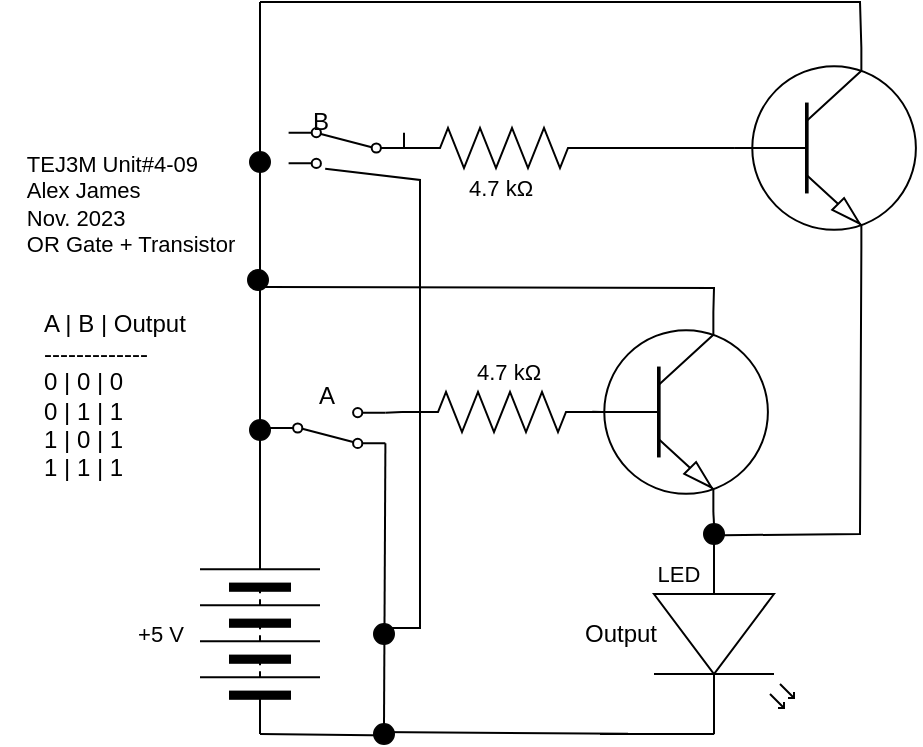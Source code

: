 <mxfile>
    <diagram id="6K2aCtGG5v6xstUJsYja" name="Page-1">
        <mxGraphModel dx="508" dy="339" grid="1" gridSize="10" guides="1" tooltips="1" connect="1" arrows="1" fold="1" page="1" pageScale="1" pageWidth="827" pageHeight="1169" math="0" shadow="0">
            <root>
                <mxCell id="0"/>
                <mxCell id="1" parent="0"/>
                <mxCell id="60" style="edgeStyle=none;shape=connector;rounded=0;html=1;exitX=0.703;exitY=0.945;exitDx=0;exitDy=0;exitPerimeter=0;entryX=0;entryY=0.57;entryDx=0;entryDy=0;entryPerimeter=0;labelBackgroundColor=default;strokeColor=default;fontFamily=Helvetica;fontSize=11;fontColor=default;endArrow=none;endFill=0;startArrow=none;" edge="1" parent="1" source="100" target="63">
                    <mxGeometry relative="1" as="geometry">
                        <mxPoint x="580" y="212" as="sourcePoint"/>
                    </mxGeometry>
                </mxCell>
                <mxCell id="61" value="" style="pointerEvents=1;verticalLabelPosition=bottom;shadow=0;dashed=0;align=center;html=1;verticalAlign=top;shape=mxgraph.electrical.miscellaneous.batteryStack;rotation=-90;" vertex="1" parent="1">
                    <mxGeometry x="180" y="313" width="100" height="60" as="geometry"/>
                </mxCell>
                <mxCell id="62" style="edgeStyle=none;shape=connector;rounded=0;html=1;exitX=1;exitY=0.57;exitDx=0;exitDy=0;exitPerimeter=0;entryX=0;entryY=0.5;entryDx=0;entryDy=0;labelBackgroundColor=default;strokeColor=default;fontFamily=Helvetica;fontSize=11;fontColor=default;endArrow=none;endFill=0;startArrow=none;" edge="1" parent="1" source="69" target="61">
                    <mxGeometry relative="1" as="geometry"/>
                </mxCell>
                <mxCell id="63" value="" style="verticalLabelPosition=bottom;shadow=0;dashed=0;align=center;html=1;verticalAlign=top;shape=mxgraph.electrical.opto_electronics.led_2;pointerEvents=1;rotation=90;" vertex="1" parent="1">
                    <mxGeometry x="412" y="308" width="100" height="70" as="geometry"/>
                </mxCell>
                <mxCell id="64" value="&lt;div style=&quot;text-align: left;&quot;&gt;&lt;span style=&quot;background-color: initial;&quot;&gt;TEJ3M Unit#4-09&lt;/span&gt;&lt;/div&gt;&lt;div style=&quot;text-align: left;&quot;&gt;&lt;span style=&quot;background-color: initial;&quot;&gt;Alex James&lt;/span&gt;&lt;/div&gt;&lt;div style=&quot;text-align: left;&quot;&gt;Nov. 2023&lt;/div&gt;&lt;div style=&quot;text-align: left;&quot;&gt;OR Gate + Transistor&lt;/div&gt;" style="text;html=1;align=center;verticalAlign=middle;resizable=0;points=[];autosize=1;strokeColor=none;fillColor=none;fontSize=11;fontFamily=Helvetica;fontColor=default;" vertex="1" parent="1">
                    <mxGeometry x="100" y="93" width="130" height="70" as="geometry"/>
                </mxCell>
                <mxCell id="65" value="+5 V" style="text;html=1;align=center;verticalAlign=middle;resizable=0;points=[];autosize=1;strokeColor=none;fillColor=none;fontSize=11;fontFamily=Helvetica;fontColor=default;" vertex="1" parent="1">
                    <mxGeometry x="155" y="328" width="50" height="30" as="geometry"/>
                </mxCell>
                <mxCell id="66" value="LED" style="text;html=1;align=center;verticalAlign=middle;resizable=0;points=[];autosize=1;strokeColor=none;fillColor=none;fontSize=11;fontFamily=Helvetica;fontColor=default;" vertex="1" parent="1">
                    <mxGeometry x="418.5" y="298" width="40" height="30" as="geometry"/>
                </mxCell>
                <mxCell id="67" style="edgeStyle=none;rounded=0;html=1;endArrow=none;endFill=0;startArrow=none;" edge="1" parent="1" source="91">
                    <mxGeometry relative="1" as="geometry">
                        <Array as="points"/>
                        <mxPoint x="230" y="290" as="sourcePoint"/>
                        <mxPoint x="230" y="27" as="targetPoint"/>
                    </mxGeometry>
                </mxCell>
                <mxCell id="68" value="" style="edgeStyle=none;shape=connector;rounded=0;html=1;exitX=1;exitY=0.57;exitDx=0;exitDy=0;exitPerimeter=0;entryX=0;entryY=0.5;entryDx=0;entryDy=0;labelBackgroundColor=default;strokeColor=default;fontFamily=Helvetica;fontSize=11;fontColor=default;endArrow=none;endFill=0;startArrow=none;" edge="1" parent="1">
                    <mxGeometry relative="1" as="geometry">
                        <mxPoint x="414.0" y="392.91" as="sourcePoint"/>
                        <mxPoint x="287" y="392" as="targetPoint"/>
                    </mxGeometry>
                </mxCell>
                <mxCell id="69" value="" style="ellipse;whiteSpace=wrap;html=1;aspect=fixed;strokeColor=#030303;fillColor=#000000;" vertex="1" parent="1">
                    <mxGeometry x="287" y="388" width="10" height="10" as="geometry"/>
                </mxCell>
                <mxCell id="70" value="A | B | Output&lt;br&gt;-------------&lt;br&gt;0 | 0 | 0&lt;br&gt;0 | 1 | 1&lt;br&gt;1 | 0 | 1&lt;br&gt;1 | 1 | 1" style="text;html=1;align=left;verticalAlign=middle;resizable=0;points=[];autosize=1;strokeColor=none;fillColor=none;" vertex="1" parent="1">
                    <mxGeometry x="120" y="174" width="90" height="100" as="geometry"/>
                </mxCell>
                <mxCell id="71" value="A" style="text;html=1;align=center;verticalAlign=middle;resizable=0;points=[];autosize=1;strokeColor=none;fillColor=none;" vertex="1" parent="1">
                    <mxGeometry x="248" y="209" width="30" height="30" as="geometry"/>
                </mxCell>
                <mxCell id="72" value="Output" style="text;html=1;align=center;verticalAlign=middle;resizable=0;points=[];autosize=1;strokeColor=none;fillColor=none;" vertex="1" parent="1">
                    <mxGeometry x="380" y="328" width="60" height="30" as="geometry"/>
                </mxCell>
                <mxCell id="73" style="edgeStyle=none;shape=connector;rounded=0;html=1;labelBackgroundColor=default;strokeColor=default;fontFamily=Helvetica;fontSize=11;fontColor=default;endArrow=none;endFill=0;" edge="1" parent="1">
                    <mxGeometry relative="1" as="geometry">
                        <mxPoint x="230" y="27" as="targetPoint"/>
                        <mxPoint x="490" y="27" as="sourcePoint"/>
                    </mxGeometry>
                </mxCell>
                <mxCell id="74" style="edgeStyle=none;html=1;exitX=0.7;exitY=0;exitDx=0;exitDy=0;exitPerimeter=0;entryX=1;entryY=1;entryDx=0;entryDy=0;endArrow=none;endFill=0;rounded=0;" edge="1" parent="1" source="75" target="97">
                    <mxGeometry relative="1" as="geometry">
                        <Array as="points">
                            <mxPoint x="457" y="170"/>
                        </Array>
                    </mxGeometry>
                </mxCell>
                <mxCell id="75" value="" style="verticalLabelPosition=bottom;shadow=0;dashed=0;align=center;html=1;verticalAlign=top;shape=mxgraph.electrical.transistors.npn_transistor_1;" vertex="1" parent="1">
                    <mxGeometry x="391" y="182" width="95" height="100" as="geometry"/>
                </mxCell>
                <mxCell id="76" style="edgeStyle=none;shape=connector;rounded=0;html=1;exitX=1;exitY=0.5;exitDx=0;exitDy=0;exitPerimeter=0;entryX=1;entryY=0.12;entryDx=0;entryDy=0;labelBackgroundColor=default;strokeColor=default;fontFamily=Helvetica;fontSize=11;fontColor=default;endArrow=none;endFill=0;" edge="1" parent="1" source="78" target="81">
                    <mxGeometry relative="1" as="geometry">
                        <Array as="points"/>
                    </mxGeometry>
                </mxCell>
                <mxCell id="77" style="edgeStyle=none;html=1;exitX=0;exitY=0.5;exitDx=0;exitDy=0;exitPerimeter=0;entryX=0.034;entryY=0.499;entryDx=0;entryDy=0;entryPerimeter=0;endArrow=none;endFill=0;rounded=0;" edge="1" parent="1" source="78" target="75">
                    <mxGeometry relative="1" as="geometry"/>
                </mxCell>
                <mxCell id="78" value="" style="pointerEvents=1;verticalLabelPosition=bottom;shadow=0;dashed=0;align=center;html=1;verticalAlign=top;shape=mxgraph.electrical.resistors.resistor_2;rotation=-180;" vertex="1" parent="1">
                    <mxGeometry x="301" y="222" width="100" height="20" as="geometry"/>
                </mxCell>
                <mxCell id="79" value="4.7 kΩ" style="text;html=1;align=center;verticalAlign=middle;resizable=0;points=[];autosize=1;strokeColor=none;fillColor=none;fontSize=11;fontFamily=Helvetica;fontColor=default;" vertex="1" parent="1">
                    <mxGeometry x="324" y="197" width="60" height="30" as="geometry"/>
                </mxCell>
                <mxCell id="80" style="edgeStyle=none;shape=connector;rounded=0;html=1;exitX=1;exitY=0.88;exitDx=0;exitDy=0;entryX=0.5;entryY=0;entryDx=0;entryDy=0;labelBackgroundColor=default;strokeColor=default;fontFamily=Helvetica;fontSize=11;fontColor=default;endArrow=none;endFill=0;" edge="1" parent="1" source="81" target="69">
                    <mxGeometry relative="1" as="geometry"/>
                </mxCell>
                <mxCell id="81" value="" style="shape=mxgraph.electrical.electro-mechanical.twoWaySwitch;aspect=fixed;elSwitchState=2;rotation=0;flipV=1;flipH=0;" vertex="1" parent="1">
                    <mxGeometry x="235" y="230" width="57.7" height="20" as="geometry"/>
                </mxCell>
                <mxCell id="82" value="" style="edgeStyle=none;shape=connector;rounded=0;html=1;exitX=1;exitY=0.57;exitDx=0;exitDy=0;exitPerimeter=0;labelBackgroundColor=default;strokeColor=default;fontFamily=Helvetica;fontSize=11;fontColor=default;endArrow=none;endFill=0;" edge="1" parent="1" source="63">
                    <mxGeometry relative="1" as="geometry">
                        <mxPoint x="490.1" y="395" as="sourcePoint"/>
                        <mxPoint x="400" y="393" as="targetPoint"/>
                    </mxGeometry>
                </mxCell>
                <mxCell id="83" style="edgeStyle=none;rounded=0;html=1;exitX=0.7;exitY=1;exitDx=0;exitDy=0;exitPerimeter=0;entryX=0;entryY=0.57;entryDx=0;entryDy=0;entryPerimeter=0;endArrow=none;endFill=0;startArrow=none;" edge="1" parent="1" source="100" target="63">
                    <mxGeometry relative="1" as="geometry">
                        <mxPoint x="532.682" y="150" as="sourcePoint"/>
                        <mxPoint x="457.1" y="393" as="targetPoint"/>
                        <Array as="points"/>
                    </mxGeometry>
                </mxCell>
                <mxCell id="84" style="edgeStyle=none;rounded=0;html=1;exitX=0.7;exitY=0;exitDx=0;exitDy=0;exitPerimeter=0;endArrow=none;endFill=0;" edge="1" parent="1" source="85">
                    <mxGeometry relative="1" as="geometry">
                        <mxPoint x="490" y="27" as="targetPoint"/>
                        <mxPoint x="528.682" y="47.0" as="sourcePoint"/>
                        <Array as="points">
                            <mxPoint x="530" y="27"/>
                        </Array>
                    </mxGeometry>
                </mxCell>
                <mxCell id="85" value="" style="verticalLabelPosition=bottom;shadow=0;dashed=0;align=center;html=1;verticalAlign=top;shape=mxgraph.electrical.transistors.npn_transistor_1;" vertex="1" parent="1">
                    <mxGeometry x="465" y="50" width="95" height="100" as="geometry"/>
                </mxCell>
                <mxCell id="86" style="edgeStyle=none;shape=connector;rounded=0;html=1;exitX=1;exitY=0.5;exitDx=0;exitDy=0;exitPerimeter=0;entryX=1;entryY=0.12;entryDx=0;entryDy=0;labelBackgroundColor=default;strokeColor=default;fontFamily=Helvetica;fontSize=11;fontColor=default;endArrow=none;endFill=0;" edge="1" parent="1" source="88" target="90">
                    <mxGeometry relative="1" as="geometry"/>
                </mxCell>
                <mxCell id="87" style="edgeStyle=none;shape=connector;rounded=0;html=1;exitX=0;exitY=0.5;exitDx=0;exitDy=0;exitPerimeter=0;entryX=0;entryY=0.5;entryDx=0;entryDy=0;entryPerimeter=0;labelBackgroundColor=default;strokeColor=default;fontFamily=Helvetica;fontSize=11;fontColor=default;endArrow=none;endFill=0;" edge="1" parent="1" source="88" target="85">
                    <mxGeometry relative="1" as="geometry"/>
                </mxCell>
                <mxCell id="88" value="" style="pointerEvents=1;verticalLabelPosition=bottom;shadow=0;dashed=0;align=center;html=1;verticalAlign=top;shape=mxgraph.electrical.resistors.resistor_2;rotation=-180;" vertex="1" parent="1">
                    <mxGeometry x="302" y="90" width="100" height="20" as="geometry"/>
                </mxCell>
                <mxCell id="89" style="edgeStyle=none;shape=connector;rounded=0;html=1;exitX=0.683;exitY=1.017;exitDx=0;exitDy=0;labelBackgroundColor=default;strokeColor=default;fontFamily=Helvetica;fontSize=11;fontColor=default;endArrow=none;endFill=0;exitPerimeter=0;" edge="1" parent="1" source="90">
                    <mxGeometry relative="1" as="geometry">
                        <mxPoint x="290" y="340" as="targetPoint"/>
                        <Array as="points">
                            <mxPoint x="310" y="116"/>
                            <mxPoint x="310" y="340"/>
                        </Array>
                    </mxGeometry>
                </mxCell>
                <mxCell id="90" value="" style="shape=mxgraph.electrical.electro-mechanical.twoWaySwitch;aspect=fixed;elSwitchState=2;rotation=0;flipV=0;flipH=1;" vertex="1" parent="1">
                    <mxGeometry x="244.3" y="90" width="57.7" height="20" as="geometry"/>
                </mxCell>
                <mxCell id="91" value="" style="ellipse;whiteSpace=wrap;html=1;aspect=fixed;strokeColor=#030303;fillColor=#000000;" vertex="1" parent="1">
                    <mxGeometry x="225" y="102" width="10" height="10" as="geometry"/>
                </mxCell>
                <mxCell id="92" value="" style="edgeStyle=none;rounded=0;html=1;endArrow=none;endFill=0;startArrow=none;entryX=0.5;entryY=1;entryDx=0;entryDy=0;" edge="1" parent="1" target="91">
                    <mxGeometry relative="1" as="geometry">
                        <Array as="points"/>
                        <mxPoint x="230" y="293" as="sourcePoint"/>
                        <mxPoint x="230" y="115" as="targetPoint"/>
                    </mxGeometry>
                </mxCell>
                <mxCell id="93" value="B" style="text;html=1;align=center;verticalAlign=middle;resizable=0;points=[];autosize=1;strokeColor=none;fillColor=none;flipV=1;" vertex="1" parent="1">
                    <mxGeometry x="245.15" y="72" width="30" height="30" as="geometry"/>
                </mxCell>
                <mxCell id="94" value="4.7 kΩ" style="text;html=1;align=center;verticalAlign=middle;resizable=0;points=[];autosize=1;strokeColor=none;fillColor=none;fontSize=11;fontFamily=Helvetica;fontColor=default;" vertex="1" parent="1">
                    <mxGeometry x="320" y="105" width="60" height="30" as="geometry"/>
                </mxCell>
                <mxCell id="95" value="" style="ellipse;whiteSpace=wrap;html=1;aspect=fixed;strokeColor=#030303;fillColor=#000000;" vertex="1" parent="1">
                    <mxGeometry x="287" y="338" width="10" height="10" as="geometry"/>
                </mxCell>
                <mxCell id="96" value="" style="ellipse;whiteSpace=wrap;html=1;aspect=fixed;strokeColor=#030303;fillColor=#000000;" vertex="1" parent="1">
                    <mxGeometry x="225" y="236" width="10" height="10" as="geometry"/>
                </mxCell>
                <mxCell id="97" value="" style="ellipse;whiteSpace=wrap;html=1;aspect=fixed;strokeColor=#030303;fillColor=#000000;" vertex="1" parent="1">
                    <mxGeometry x="224" y="161" width="10" height="10" as="geometry"/>
                </mxCell>
                <mxCell id="98" value="" style="edgeStyle=none;rounded=0;html=1;exitX=0.7;exitY=1;exitDx=0;exitDy=0;exitPerimeter=0;entryX=0;entryY=0.57;entryDx=0;entryDy=0;entryPerimeter=0;endArrow=none;endFill=0;" edge="1" parent="1" source="85" target="100">
                    <mxGeometry relative="1" as="geometry">
                        <mxPoint x="530.682" y="150" as="sourcePoint"/>
                        <mxPoint x="457.1" y="293" as="targetPoint"/>
                        <Array as="points">
                            <mxPoint x="530" y="293"/>
                        </Array>
                    </mxGeometry>
                </mxCell>
                <mxCell id="99" style="edgeStyle=none;rounded=0;html=1;exitX=0.5;exitY=0;exitDx=0;exitDy=0;entryX=0.7;entryY=1;entryDx=0;entryDy=0;entryPerimeter=0;endArrow=none;endFill=0;" edge="1" parent="1" source="100" target="75">
                    <mxGeometry relative="1" as="geometry"/>
                </mxCell>
                <mxCell id="100" value="" style="ellipse;whiteSpace=wrap;html=1;aspect=fixed;strokeColor=#030303;fillColor=#000000;" vertex="1" parent="1">
                    <mxGeometry x="452" y="288" width="10" height="10" as="geometry"/>
                </mxCell>
            </root>
        </mxGraphModel>
    </diagram>
</mxfile>